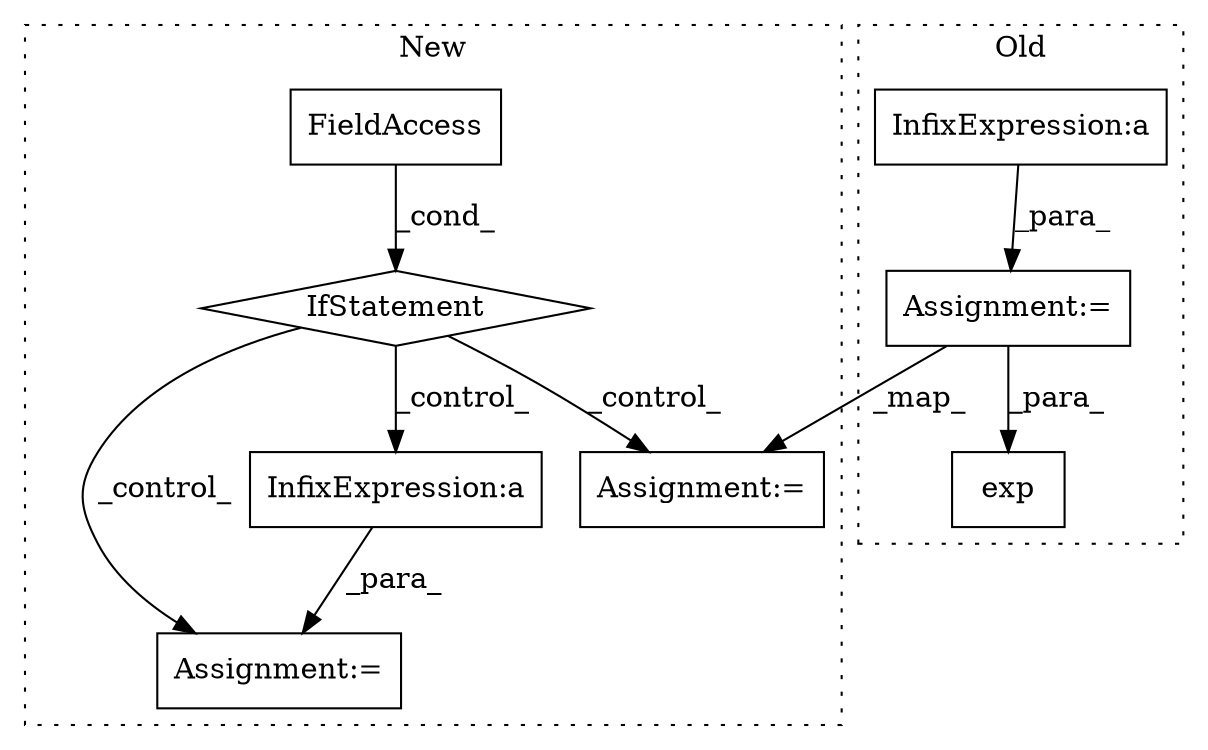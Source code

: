 digraph G {
subgraph cluster0 {
1 [label="exp" a="32" s="9384,9443" l="4,1" shape="box"];
5 [label="Assignment:=" a="7" s="9256" l="1" shape="box"];
8 [label="InfixExpression:a" a="27" s="9215" l="3" shape="box"];
label = "Old";
style="dotted";
}
subgraph cluster1 {
2 [label="IfStatement" a="25" s="9163,9169" l="4,2" shape="diamond"];
3 [label="Assignment:=" a="7" s="9269" l="2" shape="box"];
4 [label="Assignment:=" a="7" s="9306" l="1" shape="box"];
6 [label="FieldAccess" a="22" s="9167" l="2" shape="box"];
7 [label="InfixExpression:a" a="27" s="9183" l="3" shape="box"];
label = "New";
style="dotted";
}
2 -> 3 [label="_control_"];
2 -> 7 [label="_control_"];
2 -> 4 [label="_control_"];
5 -> 1 [label="_para_"];
5 -> 4 [label="_map_"];
6 -> 2 [label="_cond_"];
7 -> 3 [label="_para_"];
8 -> 5 [label="_para_"];
}